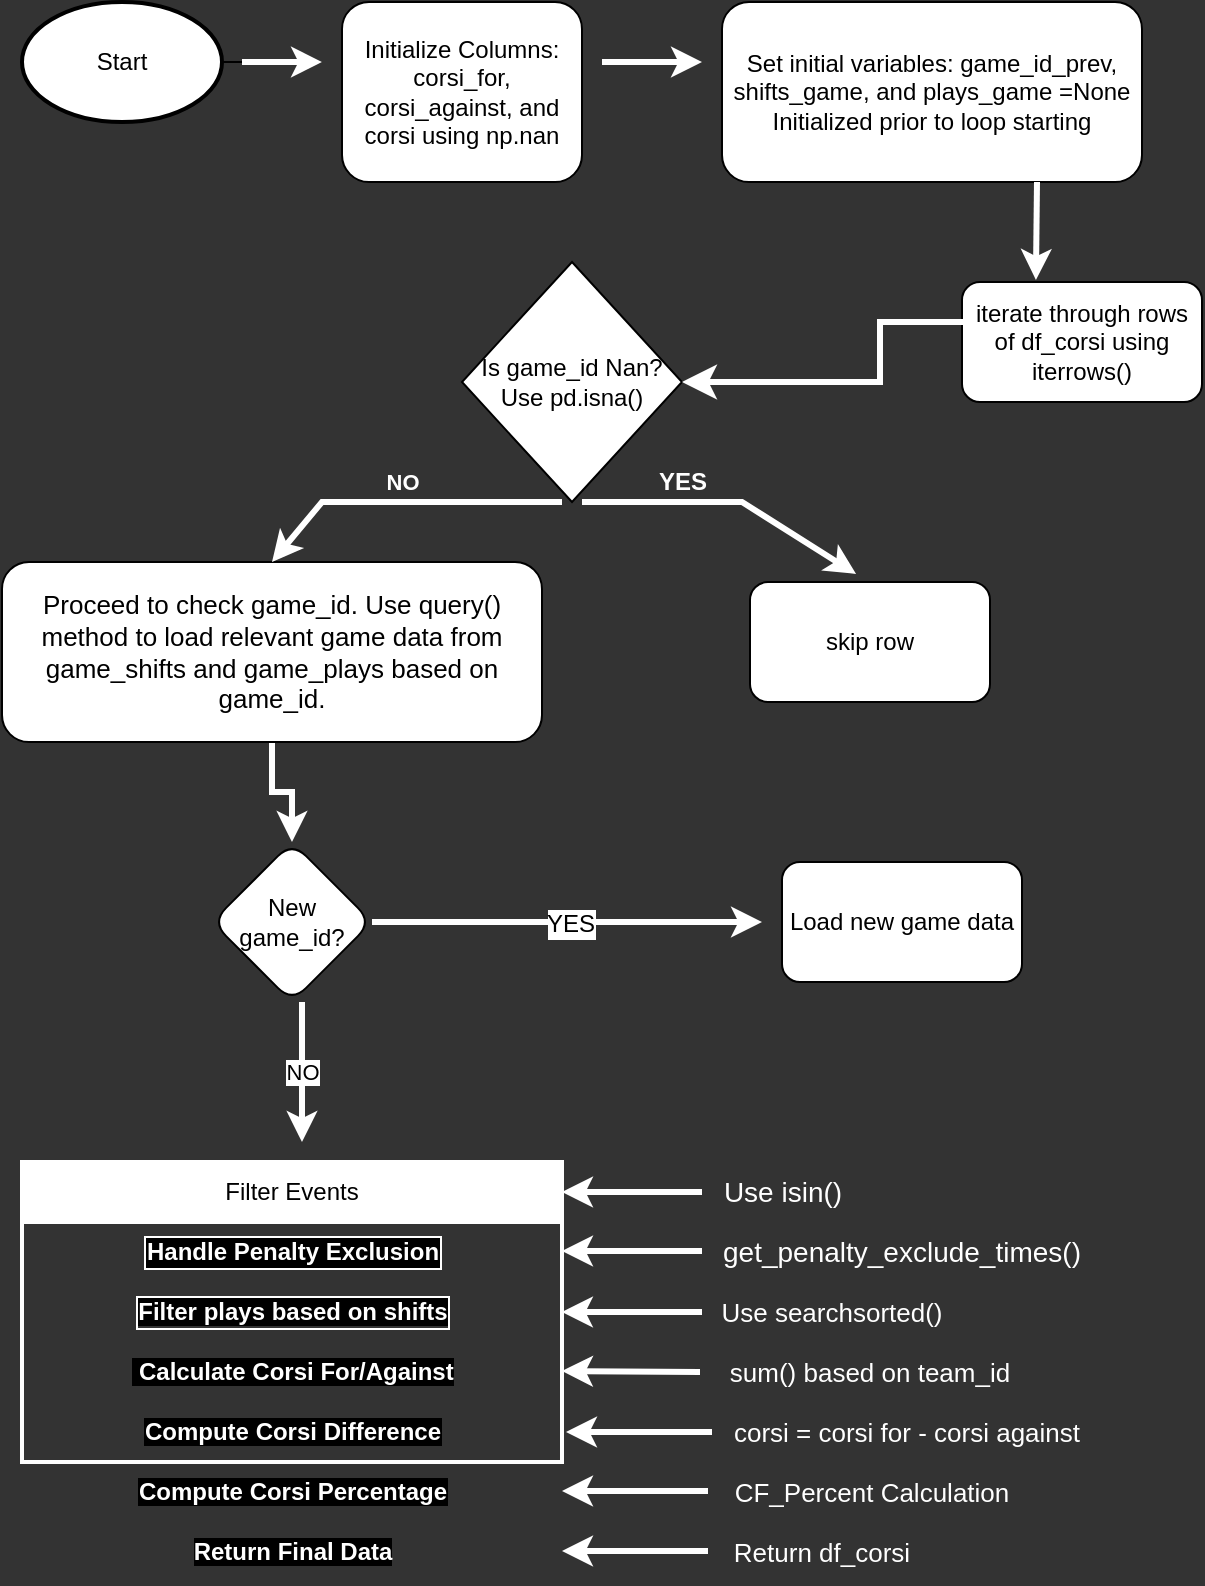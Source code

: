 <mxfile version="24.7.17">
  <diagram id="C5RBs43oDa-KdzZeNtuy" name="Page-1">
    <mxGraphModel dx="838" dy="757" grid="1" gridSize="10" guides="1" tooltips="1" connect="1" arrows="1" fold="1" page="1" pageScale="1" pageWidth="827" pageHeight="1169" background="#333333" math="0" shadow="0">
      <root>
        <mxCell id="WIyWlLk6GJQsqaUBKTNV-0" />
        <mxCell id="WIyWlLk6GJQsqaUBKTNV-1" parent="WIyWlLk6GJQsqaUBKTNV-0" />
        <mxCell id="WIyWlLk6GJQsqaUBKTNV-2" value="" style="rounded=0;html=1;jettySize=auto;orthogonalLoop=1;fontSize=11;endArrow=block;endFill=0;endSize=8;strokeWidth=1;shadow=0;labelBackgroundColor=none;edgeStyle=orthogonalEdgeStyle;fontColor=default;" parent="WIyWlLk6GJQsqaUBKTNV-1" edge="1">
          <mxGeometry relative="1" as="geometry">
            <mxPoint x="220" y="170" as="sourcePoint" />
            <mxPoint x="220" y="170" as="targetPoint" />
          </mxGeometry>
        </mxCell>
        <mxCell id="WIyWlLk6GJQsqaUBKTNV-11" value="Set initial variables: game_id_prev, shifts_game, and plays_game =None Initialized prior to loop starting" style="rounded=1;whiteSpace=wrap;html=1;fontSize=12;glass=0;strokeWidth=1;shadow=0;labelBackgroundColor=none;" parent="WIyWlLk6GJQsqaUBKTNV-1" vertex="1">
          <mxGeometry x="400" y="40" width="210" height="90" as="geometry" />
        </mxCell>
        <mxCell id="A0f_4Amc53qVXCeso7hz-67" value="" style="edgeStyle=orthogonalEdgeStyle;rounded=0;orthogonalLoop=1;jettySize=auto;html=1;labelBackgroundColor=none;fontColor=default;" parent="WIyWlLk6GJQsqaUBKTNV-1" source="A0f_4Amc53qVXCeso7hz-2" edge="1">
          <mxGeometry relative="1" as="geometry">
            <mxPoint x="200" y="70" as="targetPoint" />
          </mxGeometry>
        </mxCell>
        <mxCell id="A0f_4Amc53qVXCeso7hz-2" value="Start" style="strokeWidth=2;html=1;shape=mxgraph.flowchart.start_1;whiteSpace=wrap;labelBackgroundColor=none;" parent="WIyWlLk6GJQsqaUBKTNV-1" vertex="1">
          <mxGeometry x="50" y="40" width="100" height="60" as="geometry" />
        </mxCell>
        <mxCell id="A0f_4Amc53qVXCeso7hz-3" value="" style="endArrow=classic;html=1;rounded=0;labelBackgroundColor=none;fontColor=default;" parent="WIyWlLk6GJQsqaUBKTNV-1" source="WIyWlLk6GJQsqaUBKTNV-12" edge="1">
          <mxGeometry width="50" height="50" relative="1" as="geometry">
            <mxPoint x="160" y="60" as="sourcePoint" />
            <mxPoint x="320" y="60" as="targetPoint" />
            <Array as="points">
              <mxPoint x="210" y="60" />
              <mxPoint x="280" y="60" />
            </Array>
          </mxGeometry>
        </mxCell>
        <mxCell id="A0f_4Amc53qVXCeso7hz-4" value="" style="endArrow=classic;html=1;rounded=0;labelBackgroundColor=none;fontColor=default;strokeColor=#FFFFFF;strokeWidth=3;" parent="WIyWlLk6GJQsqaUBKTNV-1" edge="1">
          <mxGeometry width="50" height="50" relative="1" as="geometry">
            <mxPoint x="160" y="70" as="sourcePoint" />
            <mxPoint x="200" y="70" as="targetPoint" />
            <Array as="points" />
          </mxGeometry>
        </mxCell>
        <mxCell id="WIyWlLk6GJQsqaUBKTNV-12" value="Initialize Columns: corsi_for, corsi_against, and corsi using np.nan" style="rounded=1;whiteSpace=wrap;html=1;fontSize=12;glass=0;strokeWidth=1;shadow=0;labelBackgroundColor=none;" parent="WIyWlLk6GJQsqaUBKTNV-1" vertex="1">
          <mxGeometry x="210" y="40" width="120" height="90" as="geometry" />
        </mxCell>
        <mxCell id="A0f_4Amc53qVXCeso7hz-5" value="iterate through rows of df_corsi using iterrows()" style="rounded=1;whiteSpace=wrap;html=1;labelBackgroundColor=none;" parent="WIyWlLk6GJQsqaUBKTNV-1" vertex="1">
          <mxGeometry x="520" y="180" width="120" height="60" as="geometry" />
        </mxCell>
        <mxCell id="A0f_4Amc53qVXCeso7hz-6" value="Is game_id Nan? Use pd.isna()" style="rhombus;whiteSpace=wrap;html=1;labelBackgroundColor=none;" parent="WIyWlLk6GJQsqaUBKTNV-1" vertex="1">
          <mxGeometry x="270" y="170" width="110" height="120" as="geometry" />
        </mxCell>
        <mxCell id="A0f_4Amc53qVXCeso7hz-9" value="skip row" style="rounded=1;whiteSpace=wrap;html=1;labelBackgroundColor=none;" parent="WIyWlLk6GJQsqaUBKTNV-1" vertex="1">
          <mxGeometry x="414" y="330" width="120" height="60" as="geometry" />
        </mxCell>
        <mxCell id="A0f_4Amc53qVXCeso7hz-22" value="" style="edgeStyle=orthogonalEdgeStyle;rounded=0;orthogonalLoop=1;jettySize=auto;html=1;endWidth=18;labelBackgroundColor=none;fontColor=default;strokeColor=#FFFFFF;strokeWidth=3;" parent="WIyWlLk6GJQsqaUBKTNV-1" source="A0f_4Amc53qVXCeso7hz-11" target="A0f_4Amc53qVXCeso7hz-21" edge="1">
          <mxGeometry relative="1" as="geometry" />
        </mxCell>
        <mxCell id="A0f_4Amc53qVXCeso7hz-11" value="Proceed to check game_id. Use query() method to load relevant game data from game_shifts and game_plays based on game_id." style="rounded=1;whiteSpace=wrap;html=1;direction=west;labelBackgroundColor=none;fontSize=13;" parent="WIyWlLk6GJQsqaUBKTNV-1" vertex="1">
          <mxGeometry x="40" y="320" width="270" height="90" as="geometry" />
        </mxCell>
        <mxCell id="A0f_4Amc53qVXCeso7hz-21" value="New game_id?" style="rhombus;whiteSpace=wrap;html=1;rounded=1;labelBackgroundColor=none;" parent="WIyWlLk6GJQsqaUBKTNV-1" vertex="1">
          <mxGeometry x="145" y="460" width="80" height="80" as="geometry" />
        </mxCell>
        <mxCell id="A0f_4Amc53qVXCeso7hz-26" value="Load new game data" style="rounded=1;whiteSpace=wrap;html=1;labelBackgroundColor=none;" parent="WIyWlLk6GJQsqaUBKTNV-1" vertex="1">
          <mxGeometry x="430" y="470" width="120" height="60" as="geometry" />
        </mxCell>
        <mxCell id="A0f_4Amc53qVXCeso7hz-37" value="Filter Events" style="swimlane;fontStyle=0;childLayout=stackLayout;horizontal=1;startSize=30;horizontalStack=0;resizeParent=1;resizeParentMax=0;resizeLast=0;collapsible=1;marginBottom=0;whiteSpace=wrap;strokeWidth=2;perimeterSpacing=2;labelBackgroundColor=default;labelBorderColor=#FFFFFF;strokeColor=#FFFFFF;resizeHeight=0;swimlaneFillColor=none;fixDash=1;direction=east;perimeter=stepPerimeter;html=1;flipH=0;movable=1;resizable=1;rotatable=1;deletable=1;editable=1;locked=0;connectable=1;rotation=0;" parent="WIyWlLk6GJQsqaUBKTNV-1" vertex="1">
          <mxGeometry x="50" y="620" width="270" height="150" as="geometry">
            <mxRectangle x="50" y="620" width="110" height="30" as="alternateBounds" />
          </mxGeometry>
        </mxCell>
        <mxCell id="A0f_4Amc53qVXCeso7hz-41" value="&lt;font color=&quot;#ffffff&quot;&gt;Handle Penalty Exclusion&lt;/font&gt;" style="text;html=1;align=center;verticalAlign=middle;resizable=0;points=[];autosize=1;labelBackgroundColor=#000000;fontStyle=1;labelBorderColor=#FFFFFF;" parent="A0f_4Amc53qVXCeso7hz-37" vertex="1">
          <mxGeometry y="30" width="270" height="30" as="geometry" />
        </mxCell>
        <mxCell id="A0f_4Amc53qVXCeso7hz-48" value="&lt;font color=&quot;#ffffff&quot;&gt;&lt;span style=&quot;caret-color: rgb(255, 255, 255); background-color: rgb(0, 0, 0);&quot;&gt;&lt;b&gt;Filter plays based on shifts&lt;/b&gt;&lt;/span&gt;&lt;/font&gt;" style="text;html=1;align=center;verticalAlign=middle;resizable=0;points=[];autosize=1;labelBackgroundColor=none;labelBorderColor=#FFFFFF;perimeterSpacing=3;strokeWidth=3;" parent="A0f_4Amc53qVXCeso7hz-37" vertex="1">
          <mxGeometry y="60" width="270" height="30" as="geometry" />
        </mxCell>
        <mxCell id="A0f_4Amc53qVXCeso7hz-50" value="&lt;b style=&quot;caret-color: rgb(255, 255, 255); color: rgb(255, 255, 255); font-family: Helvetica; font-size: 12px; font-style: normal; font-variant-caps: normal; letter-spacing: normal; orphans: auto; text-align: center; text-indent: 0px; text-transform: none; white-space: nowrap; widows: auto; word-spacing: 0px; -webkit-text-stroke-width: 0px; background-color: rgb(0, 0, 0); text-decoration: none;&quot;&gt;&amp;nbsp;Calculate Corsi For/Against&lt;/b&gt;" style="text;html=1;align=center;verticalAlign=middle;resizable=1;points=[];autosize=1;fillColor=none;labelBackgroundColor=none;imageHeight=36;" parent="A0f_4Amc53qVXCeso7hz-37" vertex="1">
          <mxGeometry y="90" width="270" height="30" as="geometry" />
        </mxCell>
        <mxCell id="A0f_4Amc53qVXCeso7hz-53" value="&lt;font color=&quot;#ffffff&quot;&gt;&lt;span style=&quot;caret-color: rgb(255, 255, 255); background-color: rgb(0, 0, 0);&quot;&gt;&lt;b&gt;Compute Corsi Difference&lt;/b&gt;&lt;/span&gt;&lt;/font&gt;" style="text;html=1;align=center;verticalAlign=middle;resizable=0;points=[];autosize=1;fillColor=none;labelBackgroundColor=none;backgroundOutline=0;perimeterSpacing=2;resizeHeight=1;" parent="A0f_4Amc53qVXCeso7hz-37" vertex="1">
          <mxGeometry y="120" width="270" height="30" as="geometry" />
        </mxCell>
        <mxCell id="A0f_4Amc53qVXCeso7hz-58" value="" style="endArrow=classic;html=1;rounded=0;entryX=0.5;entryY=1;entryDx=0;entryDy=0;labelBackgroundColor=none;fontColor=default;strokeColor=#FFFFFF;strokeWidth=3;" parent="WIyWlLk6GJQsqaUBKTNV-1" target="A0f_4Amc53qVXCeso7hz-11" edge="1">
          <mxGeometry relative="1" as="geometry">
            <mxPoint x="320" y="290" as="sourcePoint" />
            <mxPoint x="170" y="290" as="targetPoint" />
            <Array as="points">
              <mxPoint x="200" y="290" />
            </Array>
          </mxGeometry>
        </mxCell>
        <mxCell id="A0f_4Amc53qVXCeso7hz-60" value="" style="endArrow=classic;html=1;rounded=0;entryX=0.442;entryY=-0.067;entryDx=0;entryDy=0;entryPerimeter=0;labelBackgroundColor=none;fontColor=default;strokeColor=#FFFFFF;strokeWidth=3;" parent="WIyWlLk6GJQsqaUBKTNV-1" target="A0f_4Amc53qVXCeso7hz-9" edge="1">
          <mxGeometry relative="1" as="geometry">
            <mxPoint x="330" y="290" as="sourcePoint" />
            <mxPoint x="460" y="310" as="targetPoint" />
            <Array as="points">
              <mxPoint x="410" y="290" />
            </Array>
          </mxGeometry>
        </mxCell>
        <mxCell id="A0f_4Amc53qVXCeso7hz-61" value="&lt;b&gt;&lt;font style=&quot;font-size: 12px;&quot; color=&quot;#ffffff&quot;&gt;YES&lt;/font&gt;&lt;/b&gt;" style="edgeLabel;resizable=0;html=1;;align=center;verticalAlign=middle;labelBackgroundColor=none;" parent="A0f_4Amc53qVXCeso7hz-60" connectable="0" vertex="1">
          <mxGeometry relative="1" as="geometry">
            <mxPoint x="-24" y="-10" as="offset" />
          </mxGeometry>
        </mxCell>
        <mxCell id="A0f_4Amc53qVXCeso7hz-69" value="&lt;font color=&quot;#ffffff&quot;&gt;&lt;b&gt;NO&lt;/b&gt;&lt;/font&gt;" style="edgeLabel;html=1;align=center;verticalAlign=middle;resizable=0;points=[];labelBackgroundColor=none;" parent="A0f_4Amc53qVXCeso7hz-60" vertex="1" connectable="0">
          <mxGeometry x="-0.566" y="-3" relative="1" as="geometry">
            <mxPoint x="-122" y="-13" as="offset" />
          </mxGeometry>
        </mxCell>
        <mxCell id="A0f_4Amc53qVXCeso7hz-65" value="" style="edgeStyle=none;orthogonalLoop=1;jettySize=auto;html=1;rounded=0;labelBackgroundColor=none;fontColor=default;strokeWidth=3;strokeColor=#FFFFFF;" parent="WIyWlLk6GJQsqaUBKTNV-1" edge="1">
          <mxGeometry width="100" relative="1" as="geometry">
            <mxPoint x="340" y="70" as="sourcePoint" />
            <mxPoint x="390" y="70" as="targetPoint" />
            <Array as="points" />
          </mxGeometry>
        </mxCell>
        <mxCell id="A0f_4Amc53qVXCeso7hz-72" value="" style="edgeStyle=segmentEdgeStyle;endArrow=classic;html=1;curved=0;rounded=0;endSize=8;startSize=8;sourcePerimeterSpacing=0;targetPerimeterSpacing=0;strokeColor=#FFFFFF;strokeWidth=3;exitX=0.025;exitY=0.367;exitDx=0;exitDy=0;exitPerimeter=0;" parent="WIyWlLk6GJQsqaUBKTNV-1" source="A0f_4Amc53qVXCeso7hz-5" target="A0f_4Amc53qVXCeso7hz-6" edge="1">
          <mxGeometry width="100" relative="1" as="geometry">
            <mxPoint x="510" y="200" as="sourcePoint" />
            <mxPoint x="530" y="180" as="targetPoint" />
            <Array as="points">
              <mxPoint x="523" y="200" />
              <mxPoint x="479" y="200" />
              <mxPoint x="479" y="230" />
            </Array>
          </mxGeometry>
        </mxCell>
        <mxCell id="A0f_4Amc53qVXCeso7hz-81" value="" style="endArrow=classic;html=1;rounded=0;exitX=1;exitY=0.5;exitDx=0;exitDy=0;strokeWidth=3;strokeColor=#FFFFFF;" parent="WIyWlLk6GJQsqaUBKTNV-1" source="A0f_4Amc53qVXCeso7hz-21" edge="1">
          <mxGeometry relative="1" as="geometry">
            <mxPoint x="390" y="590" as="sourcePoint" />
            <mxPoint x="420" y="500" as="targetPoint" />
          </mxGeometry>
        </mxCell>
        <mxCell id="A0f_4Amc53qVXCeso7hz-83" value="&lt;span style=&quot;font-size: 12px;&quot;&gt;YES&lt;/span&gt;" style="edgeLabel;html=1;align=center;verticalAlign=middle;resizable=0;points=[];" parent="A0f_4Amc53qVXCeso7hz-81" vertex="1" connectable="0">
          <mxGeometry x="0.015" y="-1" relative="1" as="geometry">
            <mxPoint as="offset" />
          </mxGeometry>
        </mxCell>
        <mxCell id="A0f_4Amc53qVXCeso7hz-84" value="NO" style="endArrow=classic;html=1;rounded=0;strokeColor=#FFFFFF;strokeWidth=3;" parent="WIyWlLk6GJQsqaUBKTNV-1" edge="1">
          <mxGeometry relative="1" as="geometry">
            <mxPoint x="190" y="540" as="sourcePoint" />
            <mxPoint x="190" y="610" as="targetPoint" />
          </mxGeometry>
        </mxCell>
        <mxCell id="A0f_4Amc53qVXCeso7hz-92" value="" style="edgeStyle=none;orthogonalLoop=1;jettySize=auto;html=1;rounded=0;exitX=0.75;exitY=1;exitDx=0;exitDy=0;strokeColor=#FFFFFF;strokeWidth=3;entryX=0.308;entryY=-0.017;entryDx=0;entryDy=0;entryPerimeter=0;" parent="WIyWlLk6GJQsqaUBKTNV-1" source="WIyWlLk6GJQsqaUBKTNV-11" target="A0f_4Amc53qVXCeso7hz-5" edge="1">
          <mxGeometry width="100" relative="1" as="geometry">
            <mxPoint x="520" y="150" as="sourcePoint" />
            <mxPoint x="558" y="170" as="targetPoint" />
            <Array as="points" />
          </mxGeometry>
        </mxCell>
        <mxCell id="A0f_4Amc53qVXCeso7hz-94" value="&lt;font style=&quot;font-size: 14px;&quot; color=&quot;#ffffff&quot;&gt;Use isin()&lt;/font&gt;" style="text;html=1;align=center;verticalAlign=middle;resizable=0;points=[];autosize=1;strokeColor=none;fillColor=none;fontSize=14;" parent="WIyWlLk6GJQsqaUBKTNV-1" vertex="1">
          <mxGeometry x="390" y="620" width="80" height="30" as="geometry" />
        </mxCell>
        <mxCell id="A0f_4Amc53qVXCeso7hz-95" value="" style="endArrow=classic;html=1;rounded=0;exitX=0;exitY=0.5;exitDx=0;exitDy=0;exitPerimeter=0;strokeColor=#FFFFFF;strokeWidth=3;" parent="WIyWlLk6GJQsqaUBKTNV-1" source="A0f_4Amc53qVXCeso7hz-94" edge="1">
          <mxGeometry width="50" height="50" relative="1" as="geometry">
            <mxPoint x="320" y="630" as="sourcePoint" />
            <mxPoint x="320" y="635" as="targetPoint" />
          </mxGeometry>
        </mxCell>
        <mxCell id="A0f_4Amc53qVXCeso7hz-96" value="get_penalty_exclude_times()" style="text;html=1;align=center;verticalAlign=middle;whiteSpace=wrap;rounded=0;fontColor=#FFFFFF;fontSize=14;" parent="WIyWlLk6GJQsqaUBKTNV-1" vertex="1">
          <mxGeometry x="395" y="650" width="190" height="30" as="geometry" />
        </mxCell>
        <mxCell id="A0f_4Amc53qVXCeso7hz-99" value="" style="endArrow=classic;html=1;rounded=0;strokeColor=#FFFFFF;strokeWidth=3;" parent="WIyWlLk6GJQsqaUBKTNV-1" edge="1">
          <mxGeometry width="50" height="50" relative="1" as="geometry">
            <mxPoint x="390" y="664.5" as="sourcePoint" />
            <mxPoint x="320" y="664.5" as="targetPoint" />
          </mxGeometry>
        </mxCell>
        <mxCell id="A0f_4Amc53qVXCeso7hz-101" value="&lt;font style=&quot;font-size: 13px;&quot; color=&quot;#ffffff&quot;&gt;Use&amp;nbsp;&lt;/font&gt;&lt;font size=&quot;2&quot; color=&quot;#ffffff&quot;&gt;&lt;span style=&quot;caret-color: rgb(255, 255, 255);&quot;&gt;searchsorted()&lt;/span&gt;&lt;/font&gt;" style="text;html=1;align=center;verticalAlign=middle;whiteSpace=wrap;rounded=0;" parent="WIyWlLk6GJQsqaUBKTNV-1" vertex="1">
          <mxGeometry x="390" y="680" width="130" height="30" as="geometry" />
        </mxCell>
        <mxCell id="A0f_4Amc53qVXCeso7hz-105" value="" style="endArrow=classic;html=1;rounded=0;exitX=0;exitY=0.5;exitDx=0;exitDy=0;strokeColor=#FFFFFF;strokeWidth=3;entryX=0.989;entryY=0.5;entryDx=0;entryDy=0;entryPerimeter=0;" parent="WIyWlLk6GJQsqaUBKTNV-1" source="A0f_4Amc53qVXCeso7hz-101" edge="1" target="A0f_4Amc53qVXCeso7hz-48">
          <mxGeometry width="50" height="50" relative="1" as="geometry">
            <mxPoint x="390" y="670" as="sourcePoint" />
            <mxPoint x="330" y="695" as="targetPoint" />
            <Array as="points" />
          </mxGeometry>
        </mxCell>
        <mxCell id="A0f_4Amc53qVXCeso7hz-106" value="&lt;font style=&quot;font-size: 13px;&quot; color=&quot;#ffffff&quot;&gt;sum() based on team_id&lt;/font&gt;" style="text;html=1;align=center;verticalAlign=middle;whiteSpace=wrap;rounded=0;" parent="WIyWlLk6GJQsqaUBKTNV-1" vertex="1">
          <mxGeometry x="389" y="710" width="170" height="30" as="geometry" />
        </mxCell>
        <mxCell id="A0f_4Amc53qVXCeso7hz-107" value="&lt;font color=&quot;#ffffff&quot;&gt;&lt;span style=&quot;caret-color: rgb(255, 255, 255); background-color: rgb(0, 0, 0);&quot;&gt;&lt;b&gt;Compute Corsi Percentage&lt;/b&gt;&lt;/span&gt;&lt;/font&gt;" style="text;html=1;align=center;verticalAlign=middle;resizable=0;points=[];autosize=1;fillColor=none;labelBackgroundColor=none;backgroundOutline=0;perimeterSpacing=2;" parent="WIyWlLk6GJQsqaUBKTNV-1" vertex="1">
          <mxGeometry x="95" y="770" width="180" height="30" as="geometry" />
        </mxCell>
        <mxCell id="gL1o9Zj5MICsFiWbh3Co-11" value="" style="endArrow=classic;html=1;rounded=0;exitX=0;exitY=0.5;exitDx=0;exitDy=0;fontColor=#FFFFFF;strokeColor=#FFFFFF;strokeWidth=3;endSize=6;jumpSize=6;" edge="1" parent="WIyWlLk6GJQsqaUBKTNV-1" source="A0f_4Amc53qVXCeso7hz-106">
          <mxGeometry width="50" height="50" relative="1" as="geometry">
            <mxPoint x="379" y="724.5" as="sourcePoint" />
            <mxPoint x="320" y="724.5" as="targetPoint" />
            <Array as="points">
              <mxPoint x="320" y="724.5" />
            </Array>
          </mxGeometry>
        </mxCell>
        <mxCell id="gL1o9Zj5MICsFiWbh3Co-14" value="" style="edgeStyle=orthogonalEdgeStyle;rounded=0;orthogonalLoop=1;jettySize=auto;html=1;strokeColor=#FFFFFF;strokeWidth=3;" edge="1" parent="WIyWlLk6GJQsqaUBKTNV-1" source="gL1o9Zj5MICsFiWbh3Co-13" target="A0f_4Amc53qVXCeso7hz-53">
          <mxGeometry relative="1" as="geometry" />
        </mxCell>
        <mxCell id="gL1o9Zj5MICsFiWbh3Co-13" value="&lt;font style=&quot;font-size: 13px;&quot; color=&quot;#ffffff&quot;&gt;corsi = corsi for - corsi against&lt;/font&gt;" style="text;html=1;align=center;verticalAlign=middle;whiteSpace=wrap;rounded=0;" vertex="1" parent="WIyWlLk6GJQsqaUBKTNV-1">
          <mxGeometry x="395" y="740" width="195" height="30" as="geometry" />
        </mxCell>
        <mxCell id="gL1o9Zj5MICsFiWbh3Co-15" value="&lt;font style=&quot;font-size: 13px;&quot; color=&quot;#ffffff&quot;&gt;CF_Percent Calculation&lt;/font&gt;" style="text;html=1;align=center;verticalAlign=middle;whiteSpace=wrap;rounded=0;" vertex="1" parent="WIyWlLk6GJQsqaUBKTNV-1">
          <mxGeometry x="390" y="770" width="170" height="30" as="geometry" />
        </mxCell>
        <mxCell id="gL1o9Zj5MICsFiWbh3Co-20" value="" style="edgeStyle=orthogonalEdgeStyle;rounded=0;orthogonalLoop=1;jettySize=auto;html=1;strokeColor=#FFFFFF;strokeWidth=3;" edge="1" parent="WIyWlLk6GJQsqaUBKTNV-1">
          <mxGeometry relative="1" as="geometry">
            <mxPoint x="393" y="784.5" as="sourcePoint" />
            <mxPoint x="320" y="784.5" as="targetPoint" />
          </mxGeometry>
        </mxCell>
        <mxCell id="gL1o9Zj5MICsFiWbh3Co-21" value="&lt;font color=&quot;#ffffff&quot; style=&quot;font-size: 13px;&quot;&gt;Return df_corsi&lt;/font&gt;" style="text;html=1;align=center;verticalAlign=middle;whiteSpace=wrap;rounded=0;" vertex="1" parent="WIyWlLk6GJQsqaUBKTNV-1">
          <mxGeometry x="390" y="800" width="120" height="30" as="geometry" />
        </mxCell>
        <mxCell id="gL1o9Zj5MICsFiWbh3Co-28" value="&lt;font color=&quot;#ffffff&quot;&gt;&lt;span style=&quot;caret-color: rgb(255, 255, 255); background-color: rgb(0, 0, 0);&quot;&gt;&lt;b&gt;Return Final Data&lt;/b&gt;&lt;/span&gt;&lt;/font&gt;" style="text;html=1;align=center;verticalAlign=middle;resizable=0;points=[];autosize=1;fillColor=none;labelBackgroundColor=none;backgroundOutline=0;perimeterSpacing=2;" vertex="1" parent="WIyWlLk6GJQsqaUBKTNV-1">
          <mxGeometry x="125" y="800" width="120" height="30" as="geometry" />
        </mxCell>
        <mxCell id="gL1o9Zj5MICsFiWbh3Co-37" value="" style="edgeStyle=orthogonalEdgeStyle;rounded=0;orthogonalLoop=1;jettySize=auto;html=1;strokeColor=#FFFFFF;strokeWidth=3;" edge="1" parent="WIyWlLk6GJQsqaUBKTNV-1">
          <mxGeometry relative="1" as="geometry">
            <mxPoint x="393" y="814.5" as="sourcePoint" />
            <mxPoint x="320" y="814.5" as="targetPoint" />
            <Array as="points">
              <mxPoint x="320" y="815" />
              <mxPoint x="320" y="815" />
            </Array>
          </mxGeometry>
        </mxCell>
        <mxCell id="gL1o9Zj5MICsFiWbh3Co-39" value="" style="rounded=0;whiteSpace=wrap;html=1;opacity=0;strokeWidth=2;perimeterSpacing=2;container=0;fillStyle=solid;labelBorderColor=#FFFFFF;" vertex="1" parent="WIyWlLk6GJQsqaUBKTNV-1">
          <mxGeometry x="50" y="770" width="270" height="60" as="geometry" />
        </mxCell>
      </root>
    </mxGraphModel>
  </diagram>
</mxfile>
